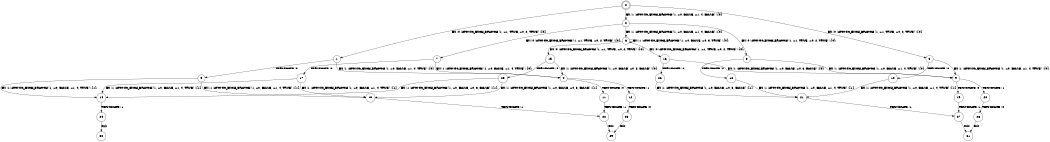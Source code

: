 digraph BCG {
size = "7, 10.5";
center = TRUE;
node [shape = circle];
0 [peripheries = 2];
0 -> 1 [label = "EX !0 !ATOMIC_EXCH_BRANCH (1, +1, TRUE, +0, 2, TRUE) !{0}"];
0 -> 2 [label = "EX !1 !ATOMIC_EXCH_BRANCH (1, +0, FALSE, +1, 4, FALSE) !{0}"];
0 -> 3 [label = "EX !0 !ATOMIC_EXCH_BRANCH (1, +1, TRUE, +0, 2, TRUE) !{0}"];
1 -> 4 [label = "EX !1 !ATOMIC_EXCH_BRANCH (1, +0, FALSE, +1, 4, TRUE) !{0}"];
1 -> 5 [label = "TERMINATE !0"];
2 -> 6 [label = "EX !1 !ATOMIC_EXCH_BRANCH (1, +0, FALSE, +1, 4, FALSE) !{0}"];
2 -> 7 [label = "EX !0 !ATOMIC_EXCH_BRANCH (1, +1, TRUE, +0, 2, TRUE) !{0}"];
2 -> 8 [label = "EX !0 !ATOMIC_EXCH_BRANCH (1, +1, TRUE, +0, 2, TRUE) !{0}"];
3 -> 9 [label = "EX !1 !ATOMIC_EXCH_BRANCH (1, +0, FALSE, +1, 4, TRUE) !{0}"];
3 -> 10 [label = "TERMINATE !0"];
4 -> 11 [label = "TERMINATE !0"];
4 -> 12 [label = "TERMINATE !1"];
5 -> 13 [label = "EX !1 !ATOMIC_EXCH_BRANCH (1, +0, FALSE, +1, 4, TRUE) !{1}"];
5 -> 14 [label = "EX !1 !ATOMIC_EXCH_BRANCH (1, +0, FALSE, +1, 4, TRUE) !{1}"];
6 -> 6 [label = "EX !1 !ATOMIC_EXCH_BRANCH (1, +0, FALSE, +0, 3, TRUE) !{0}"];
6 -> 15 [label = "EX !0 !ATOMIC_EXCH_BRANCH (1, +1, TRUE, +0, 2, TRUE) !{0}"];
6 -> 16 [label = "EX !0 !ATOMIC_EXCH_BRANCH (1, +1, TRUE, +0, 2, TRUE) !{0}"];
7 -> 4 [label = "EX !1 !ATOMIC_EXCH_BRANCH (1, +0, FALSE, +1, 4, TRUE) !{0}"];
7 -> 17 [label = "TERMINATE !0"];
8 -> 9 [label = "EX !1 !ATOMIC_EXCH_BRANCH (1, +0, FALSE, +1, 4, TRUE) !{0}"];
8 -> 18 [label = "TERMINATE !0"];
9 -> 19 [label = "TERMINATE !0"];
9 -> 20 [label = "TERMINATE !1"];
10 -> 21 [label = "EX !1 !ATOMIC_EXCH_BRANCH (1, +0, FALSE, +1, 4, TRUE) !{1}"];
11 -> 22 [label = "TERMINATE !1"];
12 -> 23 [label = "TERMINATE !0"];
13 -> 22 [label = "TERMINATE !1"];
14 -> 24 [label = "TERMINATE !1"];
15 -> 4 [label = "EX !1 !ATOMIC_EXCH_BRANCH (1, +0, FALSE, +0, 3, FALSE) !{0}"];
15 -> 25 [label = "TERMINATE !0"];
16 -> 9 [label = "EX !1 !ATOMIC_EXCH_BRANCH (1, +0, FALSE, +0, 3, FALSE) !{0}"];
16 -> 26 [label = "TERMINATE !0"];
17 -> 13 [label = "EX !1 !ATOMIC_EXCH_BRANCH (1, +0, FALSE, +1, 4, TRUE) !{1}"];
17 -> 14 [label = "EX !1 !ATOMIC_EXCH_BRANCH (1, +0, FALSE, +1, 4, TRUE) !{1}"];
18 -> 21 [label = "EX !1 !ATOMIC_EXCH_BRANCH (1, +0, FALSE, +1, 4, TRUE) !{1}"];
19 -> 27 [label = "TERMINATE !1"];
20 -> 28 [label = "TERMINATE !0"];
21 -> 27 [label = "TERMINATE !1"];
22 -> 29 [label = "exit"];
23 -> 29 [label = "exit"];
24 -> 30 [label = "exit"];
25 -> 13 [label = "EX !1 !ATOMIC_EXCH_BRANCH (1, +0, FALSE, +0, 3, FALSE) !{1}"];
25 -> 14 [label = "EX !1 !ATOMIC_EXCH_BRANCH (1, +0, FALSE, +0, 3, FALSE) !{1}"];
26 -> 21 [label = "EX !1 !ATOMIC_EXCH_BRANCH (1, +0, FALSE, +0, 3, FALSE) !{1}"];
27 -> 31 [label = "exit"];
28 -> 31 [label = "exit"];
}
